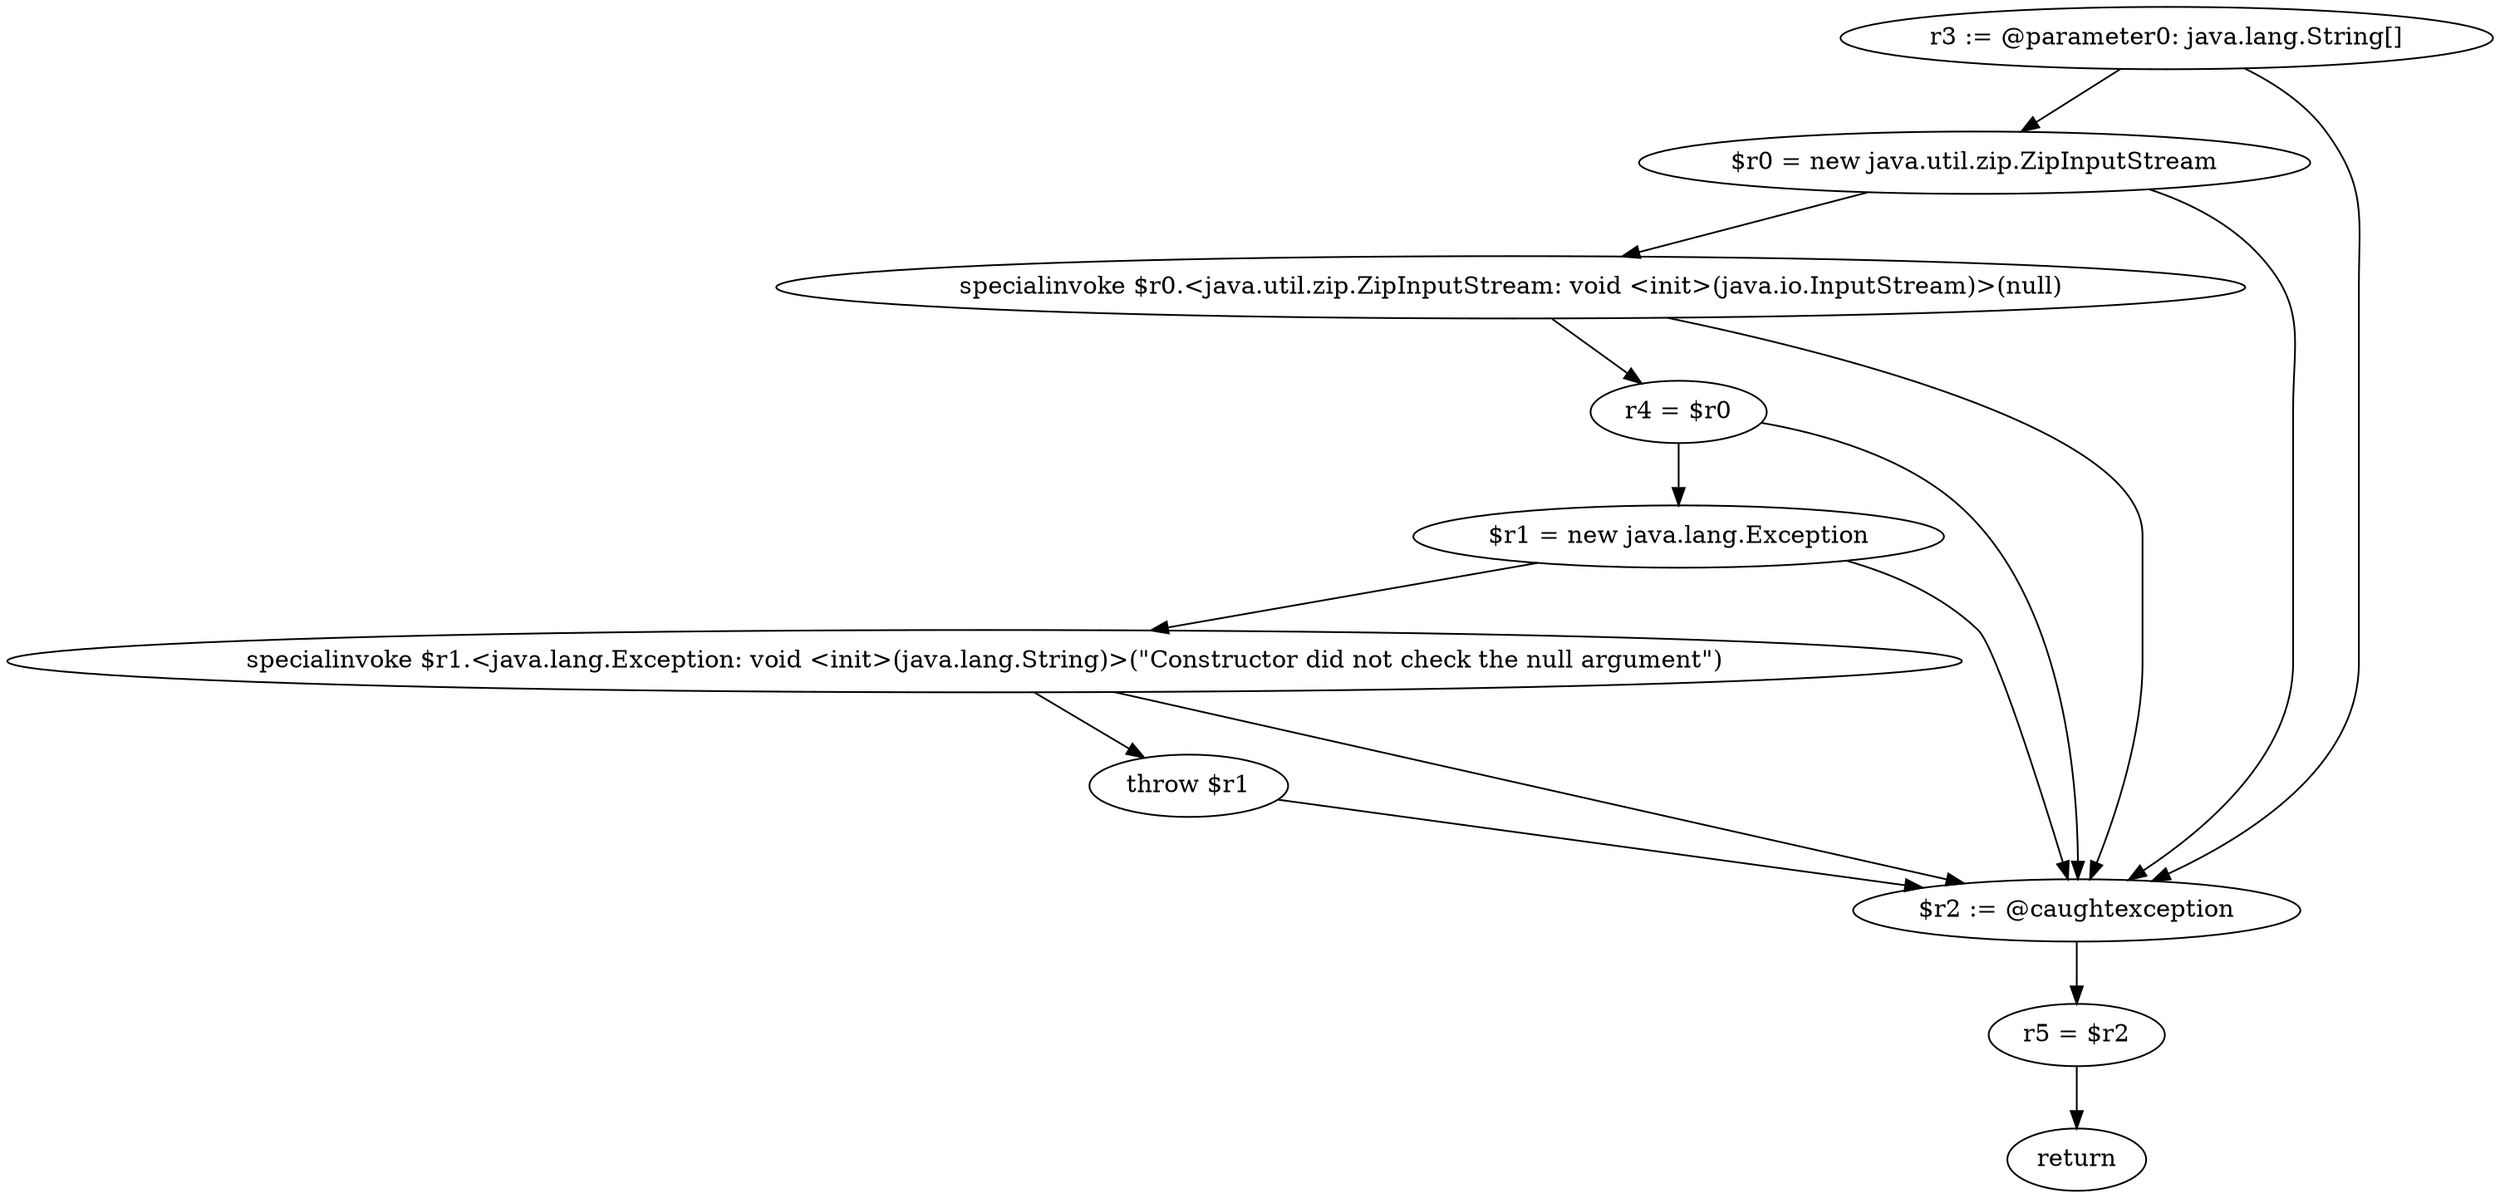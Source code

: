 digraph "unitGraph" {
    "r3 := @parameter0: java.lang.String[]"
    "$r0 = new java.util.zip.ZipInputStream"
    "specialinvoke $r0.<java.util.zip.ZipInputStream: void <init>(java.io.InputStream)>(null)"
    "r4 = $r0"
    "$r1 = new java.lang.Exception"
    "specialinvoke $r1.<java.lang.Exception: void <init>(java.lang.String)>(\"Constructor did not check the null argument\")"
    "throw $r1"
    "$r2 := @caughtexception"
    "r5 = $r2"
    "return"
    "r3 := @parameter0: java.lang.String[]"->"$r0 = new java.util.zip.ZipInputStream";
    "r3 := @parameter0: java.lang.String[]"->"$r2 := @caughtexception";
    "$r0 = new java.util.zip.ZipInputStream"->"specialinvoke $r0.<java.util.zip.ZipInputStream: void <init>(java.io.InputStream)>(null)";
    "$r0 = new java.util.zip.ZipInputStream"->"$r2 := @caughtexception";
    "specialinvoke $r0.<java.util.zip.ZipInputStream: void <init>(java.io.InputStream)>(null)"->"r4 = $r0";
    "specialinvoke $r0.<java.util.zip.ZipInputStream: void <init>(java.io.InputStream)>(null)"->"$r2 := @caughtexception";
    "r4 = $r0"->"$r1 = new java.lang.Exception";
    "r4 = $r0"->"$r2 := @caughtexception";
    "$r1 = new java.lang.Exception"->"specialinvoke $r1.<java.lang.Exception: void <init>(java.lang.String)>(\"Constructor did not check the null argument\")";
    "$r1 = new java.lang.Exception"->"$r2 := @caughtexception";
    "specialinvoke $r1.<java.lang.Exception: void <init>(java.lang.String)>(\"Constructor did not check the null argument\")"->"throw $r1";
    "specialinvoke $r1.<java.lang.Exception: void <init>(java.lang.String)>(\"Constructor did not check the null argument\")"->"$r2 := @caughtexception";
    "throw $r1"->"$r2 := @caughtexception";
    "$r2 := @caughtexception"->"r5 = $r2";
    "r5 = $r2"->"return";
}
